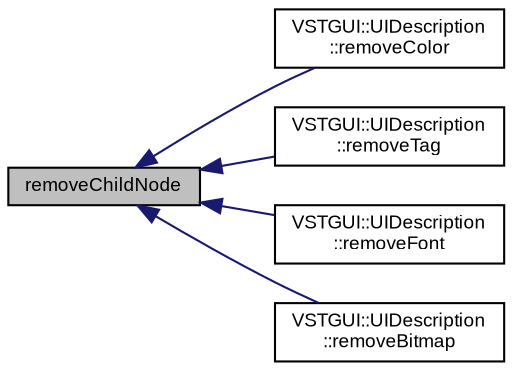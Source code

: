 digraph "removeChildNode"
{
  bgcolor="transparent";
  edge [fontname="Arial",fontsize="9",labelfontname="Arial",labelfontsize="9"];
  node [fontname="Arial",fontsize="9",shape=record];
  rankdir="LR";
  Node1 [label="removeChildNode",height=0.2,width=0.4,color="black", fillcolor="grey75", style="filled" fontcolor="black"];
  Node1 -> Node2 [dir="back",color="midnightblue",fontsize="9",style="solid",fontname="Arial"];
  Node2 [label="VSTGUI::UIDescription\l::removeColor",height=0.2,width=0.4,color="black",URL="$class_v_s_t_g_u_i_1_1_u_i_description.html#a72c5eba74b1ae5ced2956cdc2103e53f"];
  Node1 -> Node3 [dir="back",color="midnightblue",fontsize="9",style="solid",fontname="Arial"];
  Node3 [label="VSTGUI::UIDescription\l::removeTag",height=0.2,width=0.4,color="black",URL="$class_v_s_t_g_u_i_1_1_u_i_description.html#a3f8adcd729db4c5d2db6eea7d1c040d5"];
  Node1 -> Node4 [dir="back",color="midnightblue",fontsize="9",style="solid",fontname="Arial"];
  Node4 [label="VSTGUI::UIDescription\l::removeFont",height=0.2,width=0.4,color="black",URL="$class_v_s_t_g_u_i_1_1_u_i_description.html#acb1e4ec9e3fbd7ec549ddb5ece41d92f"];
  Node1 -> Node5 [dir="back",color="midnightblue",fontsize="9",style="solid",fontname="Arial"];
  Node5 [label="VSTGUI::UIDescription\l::removeBitmap",height=0.2,width=0.4,color="black",URL="$class_v_s_t_g_u_i_1_1_u_i_description.html#a3e7e83d321216ab52a187ea324be1ec2"];
}
